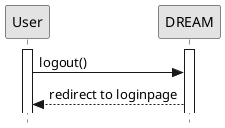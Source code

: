 @startuml
skinparam style strictuml
skinparam monochrome true

Activate User
Activate DREAM

User->DREAM : logout()

DREAM-->User: redirect to loginpage



@enduml